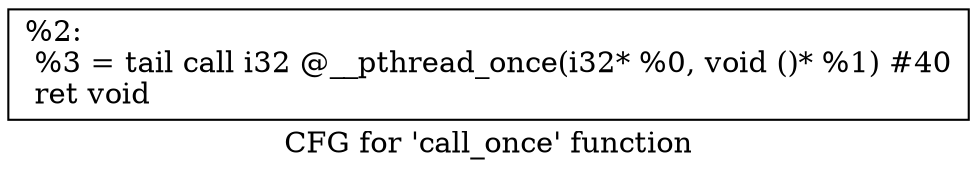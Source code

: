 digraph "CFG for 'call_once' function" {
	label="CFG for 'call_once' function";

	Node0x1f98810 [shape=record,label="{%2:\l  %3 = tail call i32 @__pthread_once(i32* %0, void ()* %1) #40\l  ret void\l}"];
}
